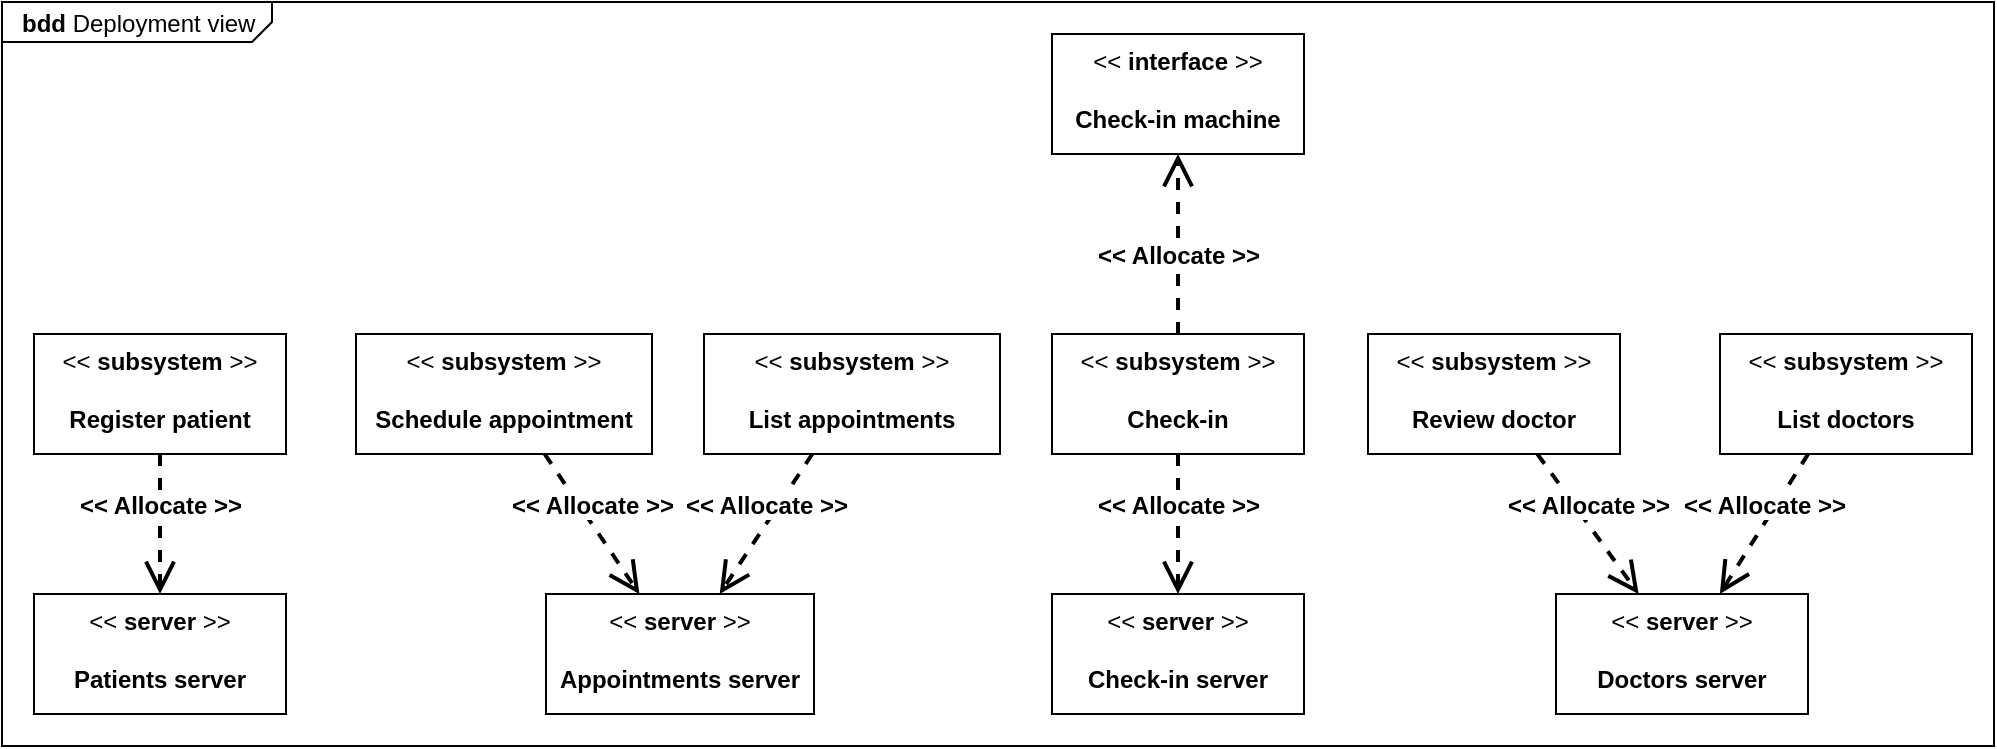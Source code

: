 <mxfile version="24.4.9" type="github">
  <diagram name="Page-1" id="tHs2OID-AjQ1D9ACt-ad">
    <mxGraphModel dx="1773" dy="1158" grid="0" gridSize="10" guides="1" tooltips="1" connect="1" arrows="1" fold="1" page="0" pageScale="1" pageWidth="827" pageHeight="1169" math="0" shadow="0">
      <root>
        <mxCell id="0" />
        <mxCell id="1" parent="0" />
        <mxCell id="R_hKbZLRWmPk_zWUSFDA-28" value="&lt;p style=&quot;margin:0px;margin-top:4px;margin-left:10px;text-align:left;&quot;&gt;&lt;b&gt;bdd&lt;/b&gt;&amp;nbsp;Deployment view&lt;/p&gt;" style="html=1;shape=mxgraph.sysml.package;labelX=135.67;align=left;spacingLeft=10;html=1;overflow=fill;whiteSpace=wrap;recursiveResize=0;" vertex="1" parent="1">
          <mxGeometry x="-297" y="-181" width="996" height="372" as="geometry" />
        </mxCell>
        <mxCell id="R_hKbZLRWmPk_zWUSFDA-2" value="&amp;lt;&amp;lt; &lt;b&gt;server&amp;nbsp;&lt;/b&gt;&amp;gt;&amp;gt;&lt;div&gt;&lt;br&gt;&lt;/div&gt;&lt;div&gt;&lt;b&gt;Patients server&lt;/b&gt;&lt;/div&gt;" style="shape=rect;html=1;whiteSpace=wrap;align=center;verticalAlign=top;fillColor=#FFFFFF;" vertex="1" parent="1">
          <mxGeometry x="-281" y="115" width="126" height="60" as="geometry" />
        </mxCell>
        <mxCell id="R_hKbZLRWmPk_zWUSFDA-3" value="&amp;lt;&amp;lt; &lt;b&gt;subsystem&amp;nbsp;&lt;/b&gt;&amp;gt;&amp;gt;&lt;div&gt;&lt;br&gt;&lt;/div&gt;&lt;div&gt;&lt;b&gt;Schedule appointment&lt;/b&gt;&lt;/div&gt;" style="shape=rect;html=1;whiteSpace=wrap;align=center;verticalAlign=top;fillColor=#FFFFFF;" vertex="1" parent="1">
          <mxGeometry x="-120" y="-15" width="148" height="60" as="geometry" />
        </mxCell>
        <mxCell id="R_hKbZLRWmPk_zWUSFDA-4" value="&amp;lt;&amp;lt; &lt;b&gt;subsystem&amp;nbsp;&lt;/b&gt;&amp;gt;&amp;gt;&lt;div&gt;&lt;br&gt;&lt;/div&gt;&lt;div&gt;&lt;b&gt;Check-in&lt;/b&gt;&lt;/div&gt;" style="shape=rect;html=1;whiteSpace=wrap;align=center;verticalAlign=top;fillColor=#FFFFFF;" vertex="1" parent="1">
          <mxGeometry x="228" y="-15" width="126" height="60" as="geometry" />
        </mxCell>
        <mxCell id="R_hKbZLRWmPk_zWUSFDA-5" value="&amp;lt;&amp;lt; &lt;b&gt;subsystem&amp;nbsp;&lt;/b&gt;&amp;gt;&amp;gt;&lt;div&gt;&lt;br&gt;&lt;/div&gt;&lt;div&gt;&lt;b&gt;List doctors&lt;/b&gt;&lt;/div&gt;" style="shape=rect;html=1;whiteSpace=wrap;align=center;verticalAlign=top;fillColor=#FFFFFF;" vertex="1" parent="1">
          <mxGeometry x="562" y="-15" width="126" height="60" as="geometry" />
        </mxCell>
        <mxCell id="R_hKbZLRWmPk_zWUSFDA-6" value="&amp;lt;&amp;lt; &lt;b&gt;subsystem&amp;nbsp;&lt;/b&gt;&amp;gt;&amp;gt;&lt;div&gt;&lt;br&gt;&lt;/div&gt;&lt;div&gt;&lt;b&gt;List appointments&lt;/b&gt;&lt;/div&gt;" style="shape=rect;html=1;whiteSpace=wrap;align=center;verticalAlign=top;fillColor=#FFFFFF;" vertex="1" parent="1">
          <mxGeometry x="54" y="-15" width="148" height="60" as="geometry" />
        </mxCell>
        <mxCell id="R_hKbZLRWmPk_zWUSFDA-7" value="&amp;lt;&amp;lt; &lt;b&gt;subsystem&amp;nbsp;&lt;/b&gt;&amp;gt;&amp;gt;&lt;div&gt;&lt;br&gt;&lt;/div&gt;&lt;div&gt;&lt;b&gt;Review doctor&lt;/b&gt;&lt;/div&gt;" style="shape=rect;html=1;whiteSpace=wrap;align=center;verticalAlign=top;fillColor=#FFFFFF;" vertex="1" parent="1">
          <mxGeometry x="386" y="-15" width="126" height="60" as="geometry" />
        </mxCell>
        <mxCell id="R_hKbZLRWmPk_zWUSFDA-8" value="&amp;lt;&amp;lt; &lt;b&gt;subsystem&amp;nbsp;&lt;/b&gt;&amp;gt;&amp;gt;&lt;div&gt;&lt;br&gt;&lt;/div&gt;&lt;div&gt;&lt;b&gt;Register patient&lt;/b&gt;&lt;/div&gt;" style="shape=rect;html=1;whiteSpace=wrap;align=center;verticalAlign=top;fillColor=#FFFFFF;" vertex="1" parent="1">
          <mxGeometry x="-281" y="-15" width="126" height="60" as="geometry" />
        </mxCell>
        <mxCell id="R_hKbZLRWmPk_zWUSFDA-10" value="&amp;lt;&amp;lt; &lt;b&gt;server&amp;nbsp;&lt;/b&gt;&amp;gt;&amp;gt;&lt;div&gt;&lt;br&gt;&lt;/div&gt;&lt;div&gt;&lt;b&gt;Doctors server&lt;/b&gt;&lt;/div&gt;" style="shape=rect;html=1;whiteSpace=wrap;align=center;verticalAlign=top;fillColor=#FFFFFF;" vertex="1" parent="1">
          <mxGeometry x="480" y="115" width="126" height="60" as="geometry" />
        </mxCell>
        <mxCell id="R_hKbZLRWmPk_zWUSFDA-12" value="&amp;lt;&amp;lt; &lt;b&gt;server&amp;nbsp;&lt;/b&gt;&amp;gt;&amp;gt;&lt;div&gt;&lt;br&gt;&lt;/div&gt;&lt;div&gt;&lt;b&gt;Appointments server&lt;/b&gt;&lt;/div&gt;" style="shape=rect;html=1;whiteSpace=wrap;align=center;verticalAlign=top;fillColor=#FFFFFF;" vertex="1" parent="1">
          <mxGeometry x="-25" y="115" width="134" height="60" as="geometry" />
        </mxCell>
        <mxCell id="R_hKbZLRWmPk_zWUSFDA-15" value="&amp;lt;&amp;lt; &lt;b&gt;server&amp;nbsp;&lt;/b&gt;&amp;gt;&amp;gt;&lt;div&gt;&lt;br&gt;&lt;/div&gt;&lt;div&gt;&lt;b&gt;Check-in server&lt;/b&gt;&lt;/div&gt;" style="shape=rect;html=1;whiteSpace=wrap;align=center;verticalAlign=top;fillColor=#FFFFFF;" vertex="1" parent="1">
          <mxGeometry x="228" y="115" width="126" height="60" as="geometry" />
        </mxCell>
        <mxCell id="R_hKbZLRWmPk_zWUSFDA-19" value="&lt;font style=&quot;font-size: 12px;&quot;&gt;&lt;b&gt;&amp;lt;&amp;lt; Allocate &amp;gt;&amp;gt;&lt;/b&gt;&lt;/font&gt;" style="edgeStyle=none;html=1;endArrow=open;endSize=12;dashed=1;verticalAlign=bottom;rounded=0;strokeWidth=2;" edge="1" parent="1" source="R_hKbZLRWmPk_zWUSFDA-8" target="R_hKbZLRWmPk_zWUSFDA-2">
          <mxGeometry width="160" relative="1" as="geometry">
            <mxPoint x="-494" y="58" as="sourcePoint" />
            <mxPoint x="-334" y="58" as="targetPoint" />
          </mxGeometry>
        </mxCell>
        <mxCell id="R_hKbZLRWmPk_zWUSFDA-20" value="&lt;font style=&quot;font-size: 12px;&quot;&gt;&lt;b&gt;&amp;lt;&amp;lt; Allocate &amp;gt;&amp;gt;&lt;/b&gt;&lt;/font&gt;" style="edgeStyle=none;html=1;endArrow=open;endSize=12;dashed=1;verticalAlign=bottom;rounded=0;strokeWidth=2;" edge="1" parent="1" source="R_hKbZLRWmPk_zWUSFDA-3" target="R_hKbZLRWmPk_zWUSFDA-12">
          <mxGeometry width="160" relative="1" as="geometry">
            <mxPoint x="-66" y="67" as="sourcePoint" />
            <mxPoint x="-66" y="137" as="targetPoint" />
          </mxGeometry>
        </mxCell>
        <mxCell id="R_hKbZLRWmPk_zWUSFDA-22" value="&lt;font style=&quot;font-size: 12px;&quot;&gt;&lt;b&gt;&amp;lt;&amp;lt; Allocate &amp;gt;&amp;gt;&lt;/b&gt;&lt;/font&gt;" style="edgeStyle=none;html=1;endArrow=open;endSize=12;dashed=1;verticalAlign=bottom;rounded=0;strokeWidth=2;" edge="1" parent="1" source="R_hKbZLRWmPk_zWUSFDA-6" target="R_hKbZLRWmPk_zWUSFDA-12">
          <mxGeometry width="160" relative="1" as="geometry">
            <mxPoint x="150.69" y="82" as="sourcePoint" />
            <mxPoint x="198.69" y="152" as="targetPoint" />
          </mxGeometry>
        </mxCell>
        <mxCell id="R_hKbZLRWmPk_zWUSFDA-23" value="&lt;font style=&quot;font-size: 12px;&quot;&gt;&lt;b&gt;&amp;lt;&amp;lt; Allocate &amp;gt;&amp;gt;&lt;/b&gt;&lt;/font&gt;" style="edgeStyle=none;html=1;endArrow=open;endSize=12;dashed=1;verticalAlign=bottom;rounded=0;strokeWidth=2;" edge="1" parent="1" source="R_hKbZLRWmPk_zWUSFDA-4" target="R_hKbZLRWmPk_zWUSFDA-15">
          <mxGeometry width="160" relative="1" as="geometry">
            <mxPoint x="190.15" y="58" as="sourcePoint" />
            <mxPoint x="144.15" y="128" as="targetPoint" />
          </mxGeometry>
        </mxCell>
        <mxCell id="R_hKbZLRWmPk_zWUSFDA-24" value="&lt;font style=&quot;font-size: 12px;&quot;&gt;&lt;b&gt;&amp;lt;&amp;lt; Allocate &amp;gt;&amp;gt;&lt;/b&gt;&lt;/font&gt;" style="edgeStyle=none;html=1;endArrow=open;endSize=12;dashed=1;verticalAlign=bottom;rounded=0;strokeWidth=2;" edge="1" parent="1" source="R_hKbZLRWmPk_zWUSFDA-7" target="R_hKbZLRWmPk_zWUSFDA-10">
          <mxGeometry width="160" relative="1" as="geometry">
            <mxPoint x="454" y="129" as="sourcePoint" />
            <mxPoint x="408" y="199" as="targetPoint" />
          </mxGeometry>
        </mxCell>
        <mxCell id="R_hKbZLRWmPk_zWUSFDA-25" value="&lt;font style=&quot;font-size: 12px;&quot;&gt;&lt;b&gt;&amp;lt;&amp;lt; Allocate &amp;gt;&amp;gt;&lt;/b&gt;&lt;/font&gt;" style="edgeStyle=none;html=1;endArrow=open;endSize=12;dashed=1;verticalAlign=bottom;rounded=0;strokeWidth=2;" edge="1" parent="1" source="R_hKbZLRWmPk_zWUSFDA-5" target="R_hKbZLRWmPk_zWUSFDA-10">
          <mxGeometry width="160" relative="1" as="geometry">
            <mxPoint x="532" y="186" as="sourcePoint" />
            <mxPoint x="486" y="256" as="targetPoint" />
          </mxGeometry>
        </mxCell>
        <mxCell id="R_hKbZLRWmPk_zWUSFDA-26" value="&amp;lt;&amp;lt; &lt;b&gt;interface&amp;nbsp;&lt;/b&gt;&amp;gt;&amp;gt;&lt;div&gt;&lt;br&gt;&lt;/div&gt;&lt;div&gt;&lt;b&gt;Check-in machine&lt;/b&gt;&lt;/div&gt;" style="shape=rect;html=1;whiteSpace=wrap;align=center;verticalAlign=top;fillColor=#FFFFFF;" vertex="1" parent="1">
          <mxGeometry x="228" y="-165" width="126" height="60" as="geometry" />
        </mxCell>
        <mxCell id="R_hKbZLRWmPk_zWUSFDA-27" value="&lt;font style=&quot;font-size: 12px;&quot;&gt;&lt;b&gt;&amp;lt;&amp;lt; Allocate &amp;gt;&amp;gt;&lt;/b&gt;&lt;/font&gt;" style="edgeStyle=none;html=1;endArrow=open;endSize=12;dashed=1;verticalAlign=bottom;rounded=0;strokeWidth=2;" edge="1" target="R_hKbZLRWmPk_zWUSFDA-26" parent="1" source="R_hKbZLRWmPk_zWUSFDA-4">
          <mxGeometry x="-0.324" width="160" relative="1" as="geometry">
            <mxPoint x="291" y="-197" as="sourcePoint" />
            <mxPoint x="144.15" y="-114" as="targetPoint" />
            <mxPoint as="offset" />
          </mxGeometry>
        </mxCell>
      </root>
    </mxGraphModel>
  </diagram>
</mxfile>

